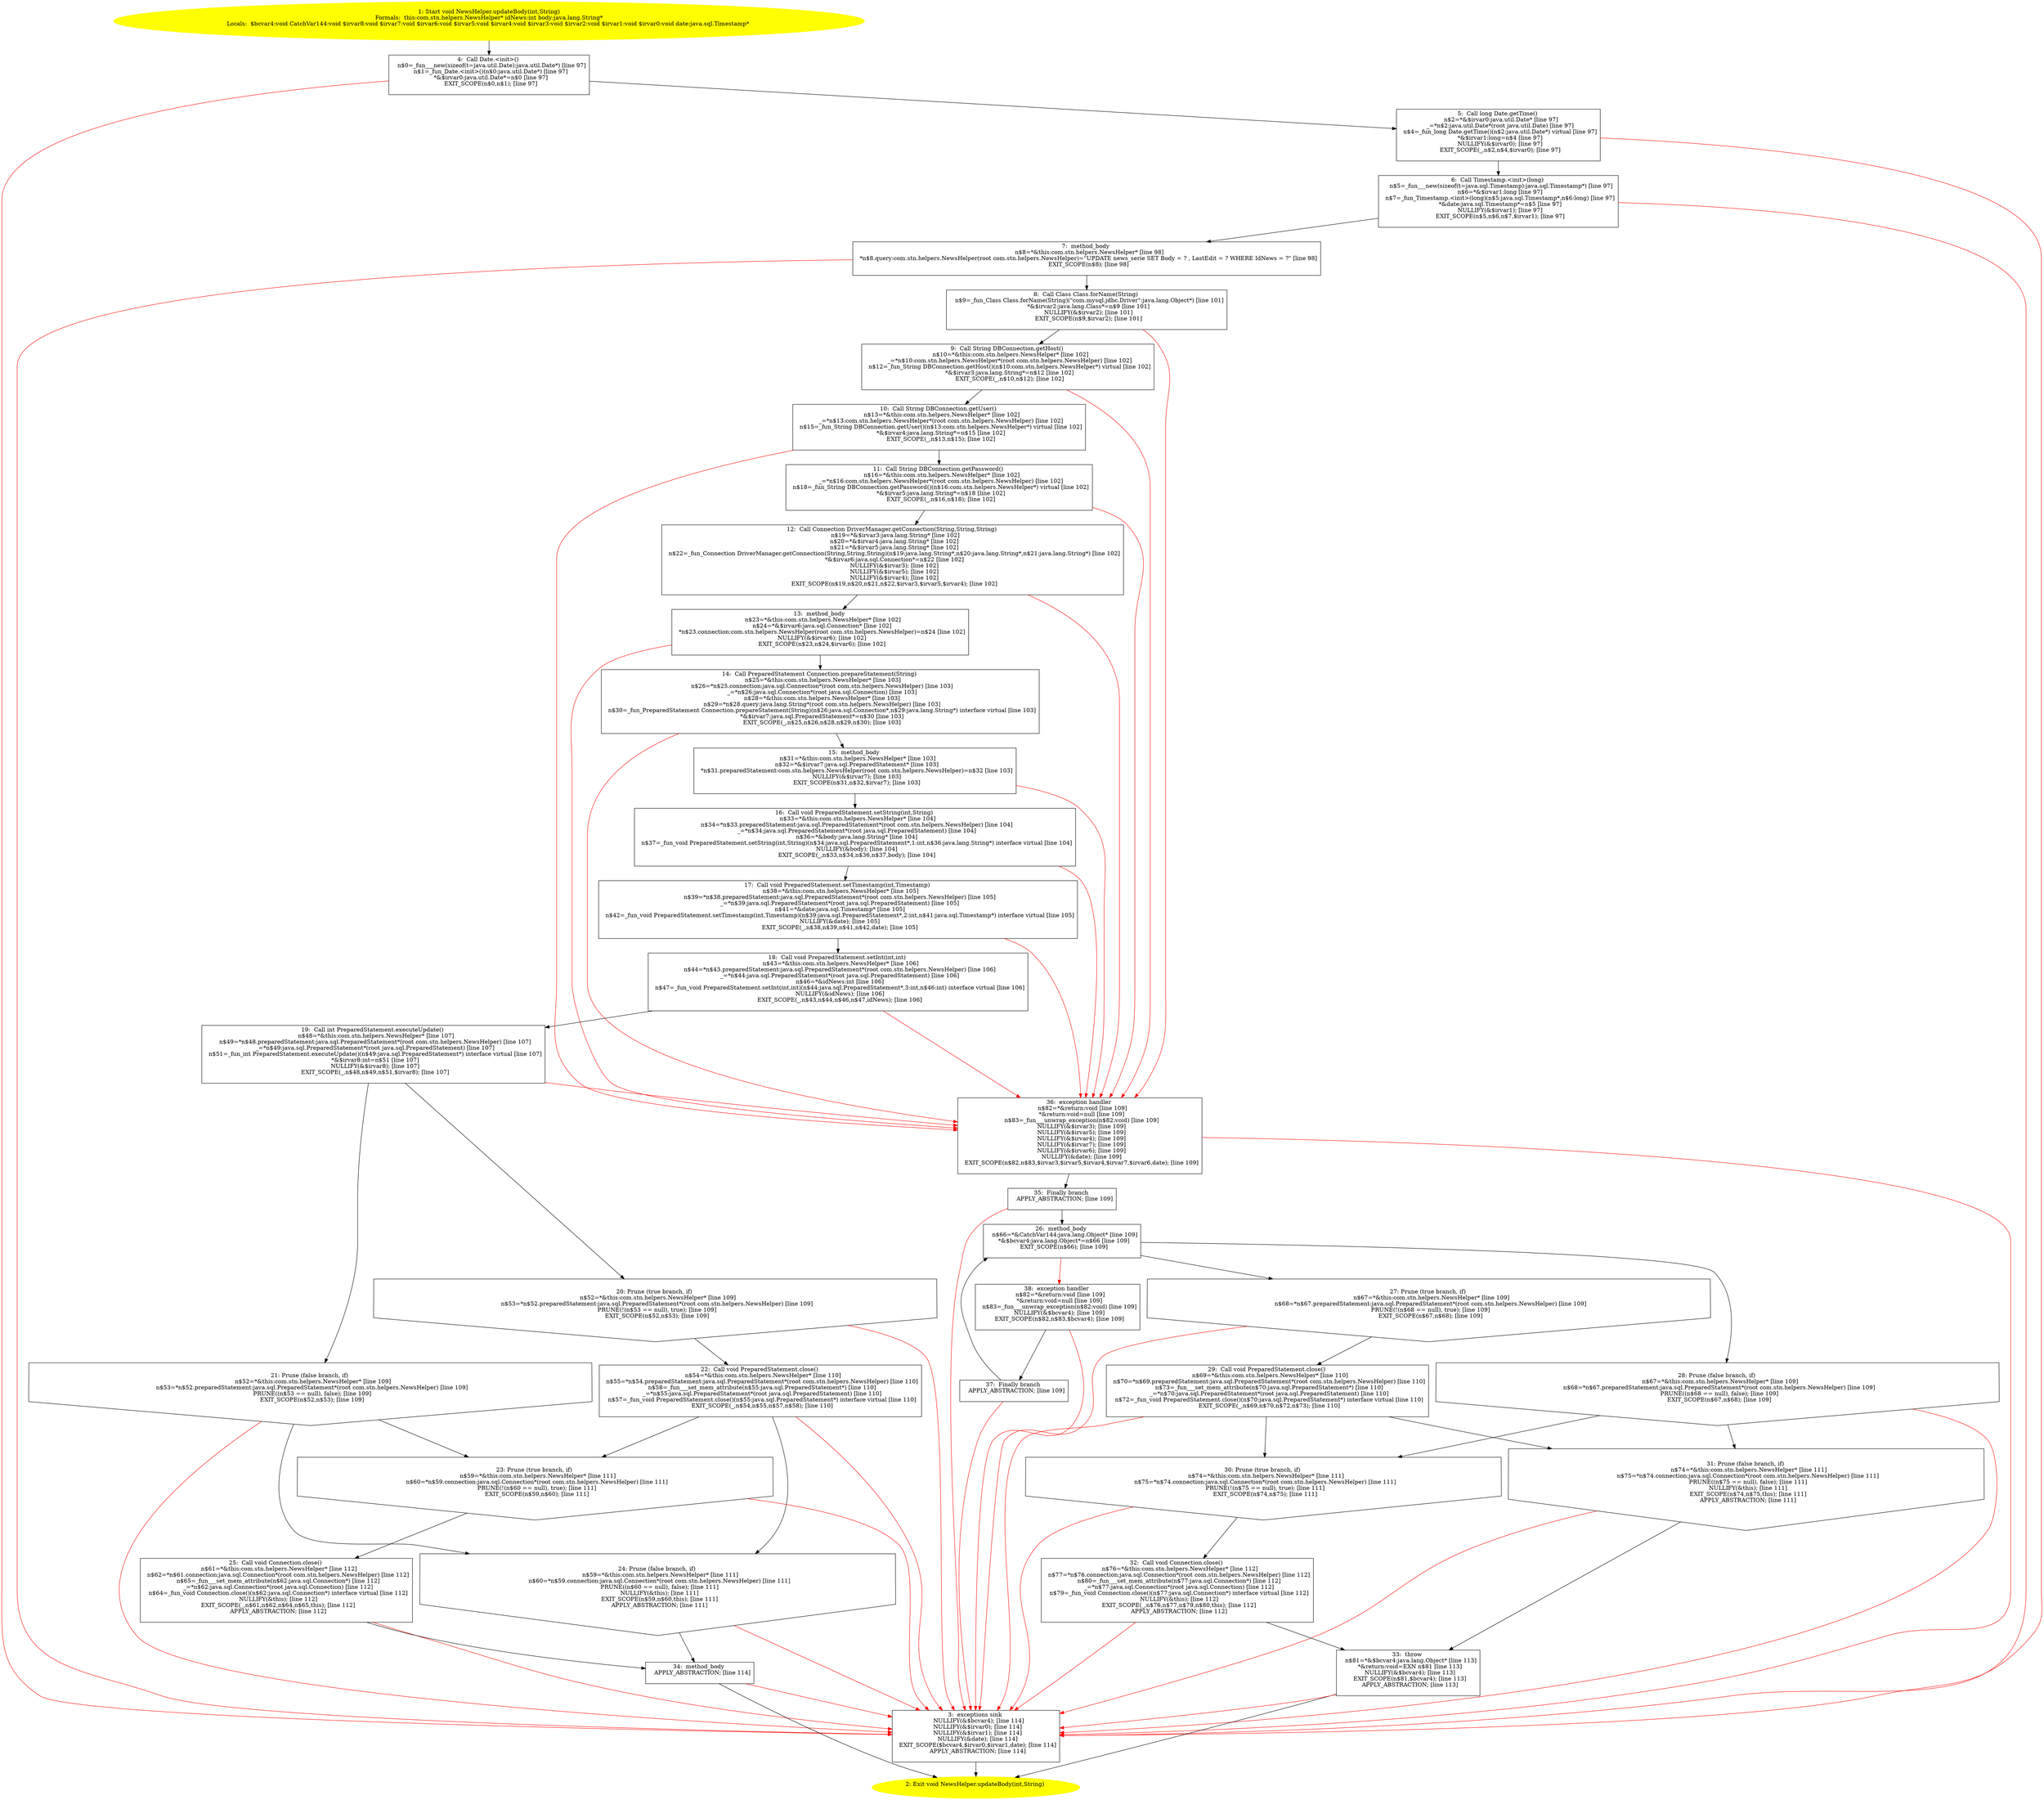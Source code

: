 /* @generated */
digraph cfg {
"com.stn.helpers.NewsHelper.updateBody(int,java.lang.String):void.5fe0e2e810a9cbefe531853b26f7ff17_1" [label="1: Start void NewsHelper.updateBody(int,String)\nFormals:  this:com.stn.helpers.NewsHelper* idNews:int body:java.lang.String*\nLocals:  $bcvar4:void CatchVar144:void $irvar8:void $irvar7:void $irvar6:void $irvar5:void $irvar4:void $irvar3:void $irvar2:void $irvar1:void $irvar0:void date:java.sql.Timestamp* \n  " color=yellow style=filled]
	

	 "com.stn.helpers.NewsHelper.updateBody(int,java.lang.String):void.5fe0e2e810a9cbefe531853b26f7ff17_1" -> "com.stn.helpers.NewsHelper.updateBody(int,java.lang.String):void.5fe0e2e810a9cbefe531853b26f7ff17_4" ;
"com.stn.helpers.NewsHelper.updateBody(int,java.lang.String):void.5fe0e2e810a9cbefe531853b26f7ff17_2" [label="2: Exit void NewsHelper.updateBody(int,String) \n  " color=yellow style=filled]
	

"com.stn.helpers.NewsHelper.updateBody(int,java.lang.String):void.5fe0e2e810a9cbefe531853b26f7ff17_3" [label="3:  exceptions sink \n   NULLIFY(&$bcvar4); [line 114]\n  NULLIFY(&$irvar0); [line 114]\n  NULLIFY(&$irvar1); [line 114]\n  NULLIFY(&date); [line 114]\n  EXIT_SCOPE($bcvar4,$irvar0,$irvar1,date); [line 114]\n  APPLY_ABSTRACTION; [line 114]\n " shape="box"]
	

	 "com.stn.helpers.NewsHelper.updateBody(int,java.lang.String):void.5fe0e2e810a9cbefe531853b26f7ff17_3" -> "com.stn.helpers.NewsHelper.updateBody(int,java.lang.String):void.5fe0e2e810a9cbefe531853b26f7ff17_2" ;
"com.stn.helpers.NewsHelper.updateBody(int,java.lang.String):void.5fe0e2e810a9cbefe531853b26f7ff17_4" [label="4:  Call Date.<init>() \n   n$0=_fun___new(sizeof(t=java.util.Date):java.util.Date*) [line 97]\n  n$1=_fun_Date.<init>()(n$0:java.util.Date*) [line 97]\n  *&$irvar0:java.util.Date*=n$0 [line 97]\n  EXIT_SCOPE(n$0,n$1); [line 97]\n " shape="box"]
	

	 "com.stn.helpers.NewsHelper.updateBody(int,java.lang.String):void.5fe0e2e810a9cbefe531853b26f7ff17_4" -> "com.stn.helpers.NewsHelper.updateBody(int,java.lang.String):void.5fe0e2e810a9cbefe531853b26f7ff17_5" ;
	 "com.stn.helpers.NewsHelper.updateBody(int,java.lang.String):void.5fe0e2e810a9cbefe531853b26f7ff17_4" -> "com.stn.helpers.NewsHelper.updateBody(int,java.lang.String):void.5fe0e2e810a9cbefe531853b26f7ff17_3" [color="red" ];
"com.stn.helpers.NewsHelper.updateBody(int,java.lang.String):void.5fe0e2e810a9cbefe531853b26f7ff17_5" [label="5:  Call long Date.getTime() \n   n$2=*&$irvar0:java.util.Date* [line 97]\n  _=*n$2:java.util.Date*(root java.util.Date) [line 97]\n  n$4=_fun_long Date.getTime()(n$2:java.util.Date*) virtual [line 97]\n  *&$irvar1:long=n$4 [line 97]\n  NULLIFY(&$irvar0); [line 97]\n  EXIT_SCOPE(_,n$2,n$4,$irvar0); [line 97]\n " shape="box"]
	

	 "com.stn.helpers.NewsHelper.updateBody(int,java.lang.String):void.5fe0e2e810a9cbefe531853b26f7ff17_5" -> "com.stn.helpers.NewsHelper.updateBody(int,java.lang.String):void.5fe0e2e810a9cbefe531853b26f7ff17_6" ;
	 "com.stn.helpers.NewsHelper.updateBody(int,java.lang.String):void.5fe0e2e810a9cbefe531853b26f7ff17_5" -> "com.stn.helpers.NewsHelper.updateBody(int,java.lang.String):void.5fe0e2e810a9cbefe531853b26f7ff17_3" [color="red" ];
"com.stn.helpers.NewsHelper.updateBody(int,java.lang.String):void.5fe0e2e810a9cbefe531853b26f7ff17_6" [label="6:  Call Timestamp.<init>(long) \n   n$5=_fun___new(sizeof(t=java.sql.Timestamp):java.sql.Timestamp*) [line 97]\n  n$6=*&$irvar1:long [line 97]\n  n$7=_fun_Timestamp.<init>(long)(n$5:java.sql.Timestamp*,n$6:long) [line 97]\n  *&date:java.sql.Timestamp*=n$5 [line 97]\n  NULLIFY(&$irvar1); [line 97]\n  EXIT_SCOPE(n$5,n$6,n$7,$irvar1); [line 97]\n " shape="box"]
	

	 "com.stn.helpers.NewsHelper.updateBody(int,java.lang.String):void.5fe0e2e810a9cbefe531853b26f7ff17_6" -> "com.stn.helpers.NewsHelper.updateBody(int,java.lang.String):void.5fe0e2e810a9cbefe531853b26f7ff17_7" ;
	 "com.stn.helpers.NewsHelper.updateBody(int,java.lang.String):void.5fe0e2e810a9cbefe531853b26f7ff17_6" -> "com.stn.helpers.NewsHelper.updateBody(int,java.lang.String):void.5fe0e2e810a9cbefe531853b26f7ff17_3" [color="red" ];
"com.stn.helpers.NewsHelper.updateBody(int,java.lang.String):void.5fe0e2e810a9cbefe531853b26f7ff17_7" [label="7:  method_body \n   n$8=*&this:com.stn.helpers.NewsHelper* [line 98]\n  *n$8.query:com.stn.helpers.NewsHelper(root com.stn.helpers.NewsHelper)=\"UPDATE news_serie SET Body = ? , LastEdit = ? WHERE IdNews = ?\" [line 98]\n  EXIT_SCOPE(n$8); [line 98]\n " shape="box"]
	

	 "com.stn.helpers.NewsHelper.updateBody(int,java.lang.String):void.5fe0e2e810a9cbefe531853b26f7ff17_7" -> "com.stn.helpers.NewsHelper.updateBody(int,java.lang.String):void.5fe0e2e810a9cbefe531853b26f7ff17_8" ;
	 "com.stn.helpers.NewsHelper.updateBody(int,java.lang.String):void.5fe0e2e810a9cbefe531853b26f7ff17_7" -> "com.stn.helpers.NewsHelper.updateBody(int,java.lang.String):void.5fe0e2e810a9cbefe531853b26f7ff17_3" [color="red" ];
"com.stn.helpers.NewsHelper.updateBody(int,java.lang.String):void.5fe0e2e810a9cbefe531853b26f7ff17_8" [label="8:  Call Class Class.forName(String) \n   n$9=_fun_Class Class.forName(String)(\"com.mysql.jdbc.Driver\":java.lang.Object*) [line 101]\n  *&$irvar2:java.lang.Class*=n$9 [line 101]\n  NULLIFY(&$irvar2); [line 101]\n  EXIT_SCOPE(n$9,$irvar2); [line 101]\n " shape="box"]
	

	 "com.stn.helpers.NewsHelper.updateBody(int,java.lang.String):void.5fe0e2e810a9cbefe531853b26f7ff17_8" -> "com.stn.helpers.NewsHelper.updateBody(int,java.lang.String):void.5fe0e2e810a9cbefe531853b26f7ff17_9" ;
	 "com.stn.helpers.NewsHelper.updateBody(int,java.lang.String):void.5fe0e2e810a9cbefe531853b26f7ff17_8" -> "com.stn.helpers.NewsHelper.updateBody(int,java.lang.String):void.5fe0e2e810a9cbefe531853b26f7ff17_36" [color="red" ];
"com.stn.helpers.NewsHelper.updateBody(int,java.lang.String):void.5fe0e2e810a9cbefe531853b26f7ff17_9" [label="9:  Call String DBConnection.getHost() \n   n$10=*&this:com.stn.helpers.NewsHelper* [line 102]\n  _=*n$10:com.stn.helpers.NewsHelper*(root com.stn.helpers.NewsHelper) [line 102]\n  n$12=_fun_String DBConnection.getHost()(n$10:com.stn.helpers.NewsHelper*) virtual [line 102]\n  *&$irvar3:java.lang.String*=n$12 [line 102]\n  EXIT_SCOPE(_,n$10,n$12); [line 102]\n " shape="box"]
	

	 "com.stn.helpers.NewsHelper.updateBody(int,java.lang.String):void.5fe0e2e810a9cbefe531853b26f7ff17_9" -> "com.stn.helpers.NewsHelper.updateBody(int,java.lang.String):void.5fe0e2e810a9cbefe531853b26f7ff17_10" ;
	 "com.stn.helpers.NewsHelper.updateBody(int,java.lang.String):void.5fe0e2e810a9cbefe531853b26f7ff17_9" -> "com.stn.helpers.NewsHelper.updateBody(int,java.lang.String):void.5fe0e2e810a9cbefe531853b26f7ff17_36" [color="red" ];
"com.stn.helpers.NewsHelper.updateBody(int,java.lang.String):void.5fe0e2e810a9cbefe531853b26f7ff17_10" [label="10:  Call String DBConnection.getUser() \n   n$13=*&this:com.stn.helpers.NewsHelper* [line 102]\n  _=*n$13:com.stn.helpers.NewsHelper*(root com.stn.helpers.NewsHelper) [line 102]\n  n$15=_fun_String DBConnection.getUser()(n$13:com.stn.helpers.NewsHelper*) virtual [line 102]\n  *&$irvar4:java.lang.String*=n$15 [line 102]\n  EXIT_SCOPE(_,n$13,n$15); [line 102]\n " shape="box"]
	

	 "com.stn.helpers.NewsHelper.updateBody(int,java.lang.String):void.5fe0e2e810a9cbefe531853b26f7ff17_10" -> "com.stn.helpers.NewsHelper.updateBody(int,java.lang.String):void.5fe0e2e810a9cbefe531853b26f7ff17_11" ;
	 "com.stn.helpers.NewsHelper.updateBody(int,java.lang.String):void.5fe0e2e810a9cbefe531853b26f7ff17_10" -> "com.stn.helpers.NewsHelper.updateBody(int,java.lang.String):void.5fe0e2e810a9cbefe531853b26f7ff17_36" [color="red" ];
"com.stn.helpers.NewsHelper.updateBody(int,java.lang.String):void.5fe0e2e810a9cbefe531853b26f7ff17_11" [label="11:  Call String DBConnection.getPassword() \n   n$16=*&this:com.stn.helpers.NewsHelper* [line 102]\n  _=*n$16:com.stn.helpers.NewsHelper*(root com.stn.helpers.NewsHelper) [line 102]\n  n$18=_fun_String DBConnection.getPassword()(n$16:com.stn.helpers.NewsHelper*) virtual [line 102]\n  *&$irvar5:java.lang.String*=n$18 [line 102]\n  EXIT_SCOPE(_,n$16,n$18); [line 102]\n " shape="box"]
	

	 "com.stn.helpers.NewsHelper.updateBody(int,java.lang.String):void.5fe0e2e810a9cbefe531853b26f7ff17_11" -> "com.stn.helpers.NewsHelper.updateBody(int,java.lang.String):void.5fe0e2e810a9cbefe531853b26f7ff17_12" ;
	 "com.stn.helpers.NewsHelper.updateBody(int,java.lang.String):void.5fe0e2e810a9cbefe531853b26f7ff17_11" -> "com.stn.helpers.NewsHelper.updateBody(int,java.lang.String):void.5fe0e2e810a9cbefe531853b26f7ff17_36" [color="red" ];
"com.stn.helpers.NewsHelper.updateBody(int,java.lang.String):void.5fe0e2e810a9cbefe531853b26f7ff17_12" [label="12:  Call Connection DriverManager.getConnection(String,String,String) \n   n$19=*&$irvar3:java.lang.String* [line 102]\n  n$20=*&$irvar4:java.lang.String* [line 102]\n  n$21=*&$irvar5:java.lang.String* [line 102]\n  n$22=_fun_Connection DriverManager.getConnection(String,String,String)(n$19:java.lang.String*,n$20:java.lang.String*,n$21:java.lang.String*) [line 102]\n  *&$irvar6:java.sql.Connection*=n$22 [line 102]\n  NULLIFY(&$irvar3); [line 102]\n  NULLIFY(&$irvar5); [line 102]\n  NULLIFY(&$irvar4); [line 102]\n  EXIT_SCOPE(n$19,n$20,n$21,n$22,$irvar3,$irvar5,$irvar4); [line 102]\n " shape="box"]
	

	 "com.stn.helpers.NewsHelper.updateBody(int,java.lang.String):void.5fe0e2e810a9cbefe531853b26f7ff17_12" -> "com.stn.helpers.NewsHelper.updateBody(int,java.lang.String):void.5fe0e2e810a9cbefe531853b26f7ff17_13" ;
	 "com.stn.helpers.NewsHelper.updateBody(int,java.lang.String):void.5fe0e2e810a9cbefe531853b26f7ff17_12" -> "com.stn.helpers.NewsHelper.updateBody(int,java.lang.String):void.5fe0e2e810a9cbefe531853b26f7ff17_36" [color="red" ];
"com.stn.helpers.NewsHelper.updateBody(int,java.lang.String):void.5fe0e2e810a9cbefe531853b26f7ff17_13" [label="13:  method_body \n   n$23=*&this:com.stn.helpers.NewsHelper* [line 102]\n  n$24=*&$irvar6:java.sql.Connection* [line 102]\n  *n$23.connection:com.stn.helpers.NewsHelper(root com.stn.helpers.NewsHelper)=n$24 [line 102]\n  NULLIFY(&$irvar6); [line 102]\n  EXIT_SCOPE(n$23,n$24,$irvar6); [line 102]\n " shape="box"]
	

	 "com.stn.helpers.NewsHelper.updateBody(int,java.lang.String):void.5fe0e2e810a9cbefe531853b26f7ff17_13" -> "com.stn.helpers.NewsHelper.updateBody(int,java.lang.String):void.5fe0e2e810a9cbefe531853b26f7ff17_14" ;
	 "com.stn.helpers.NewsHelper.updateBody(int,java.lang.String):void.5fe0e2e810a9cbefe531853b26f7ff17_13" -> "com.stn.helpers.NewsHelper.updateBody(int,java.lang.String):void.5fe0e2e810a9cbefe531853b26f7ff17_36" [color="red" ];
"com.stn.helpers.NewsHelper.updateBody(int,java.lang.String):void.5fe0e2e810a9cbefe531853b26f7ff17_14" [label="14:  Call PreparedStatement Connection.prepareStatement(String) \n   n$25=*&this:com.stn.helpers.NewsHelper* [line 103]\n  n$26=*n$25.connection:java.sql.Connection*(root com.stn.helpers.NewsHelper) [line 103]\n  _=*n$26:java.sql.Connection*(root java.sql.Connection) [line 103]\n  n$28=*&this:com.stn.helpers.NewsHelper* [line 103]\n  n$29=*n$28.query:java.lang.String*(root com.stn.helpers.NewsHelper) [line 103]\n  n$30=_fun_PreparedStatement Connection.prepareStatement(String)(n$26:java.sql.Connection*,n$29:java.lang.String*) interface virtual [line 103]\n  *&$irvar7:java.sql.PreparedStatement*=n$30 [line 103]\n  EXIT_SCOPE(_,n$25,n$26,n$28,n$29,n$30); [line 103]\n " shape="box"]
	

	 "com.stn.helpers.NewsHelper.updateBody(int,java.lang.String):void.5fe0e2e810a9cbefe531853b26f7ff17_14" -> "com.stn.helpers.NewsHelper.updateBody(int,java.lang.String):void.5fe0e2e810a9cbefe531853b26f7ff17_15" ;
	 "com.stn.helpers.NewsHelper.updateBody(int,java.lang.String):void.5fe0e2e810a9cbefe531853b26f7ff17_14" -> "com.stn.helpers.NewsHelper.updateBody(int,java.lang.String):void.5fe0e2e810a9cbefe531853b26f7ff17_36" [color="red" ];
"com.stn.helpers.NewsHelper.updateBody(int,java.lang.String):void.5fe0e2e810a9cbefe531853b26f7ff17_15" [label="15:  method_body \n   n$31=*&this:com.stn.helpers.NewsHelper* [line 103]\n  n$32=*&$irvar7:java.sql.PreparedStatement* [line 103]\n  *n$31.preparedStatement:com.stn.helpers.NewsHelper(root com.stn.helpers.NewsHelper)=n$32 [line 103]\n  NULLIFY(&$irvar7); [line 103]\n  EXIT_SCOPE(n$31,n$32,$irvar7); [line 103]\n " shape="box"]
	

	 "com.stn.helpers.NewsHelper.updateBody(int,java.lang.String):void.5fe0e2e810a9cbefe531853b26f7ff17_15" -> "com.stn.helpers.NewsHelper.updateBody(int,java.lang.String):void.5fe0e2e810a9cbefe531853b26f7ff17_16" ;
	 "com.stn.helpers.NewsHelper.updateBody(int,java.lang.String):void.5fe0e2e810a9cbefe531853b26f7ff17_15" -> "com.stn.helpers.NewsHelper.updateBody(int,java.lang.String):void.5fe0e2e810a9cbefe531853b26f7ff17_36" [color="red" ];
"com.stn.helpers.NewsHelper.updateBody(int,java.lang.String):void.5fe0e2e810a9cbefe531853b26f7ff17_16" [label="16:  Call void PreparedStatement.setString(int,String) \n   n$33=*&this:com.stn.helpers.NewsHelper* [line 104]\n  n$34=*n$33.preparedStatement:java.sql.PreparedStatement*(root com.stn.helpers.NewsHelper) [line 104]\n  _=*n$34:java.sql.PreparedStatement*(root java.sql.PreparedStatement) [line 104]\n  n$36=*&body:java.lang.String* [line 104]\n  n$37=_fun_void PreparedStatement.setString(int,String)(n$34:java.sql.PreparedStatement*,1:int,n$36:java.lang.String*) interface virtual [line 104]\n  NULLIFY(&body); [line 104]\n  EXIT_SCOPE(_,n$33,n$34,n$36,n$37,body); [line 104]\n " shape="box"]
	

	 "com.stn.helpers.NewsHelper.updateBody(int,java.lang.String):void.5fe0e2e810a9cbefe531853b26f7ff17_16" -> "com.stn.helpers.NewsHelper.updateBody(int,java.lang.String):void.5fe0e2e810a9cbefe531853b26f7ff17_17" ;
	 "com.stn.helpers.NewsHelper.updateBody(int,java.lang.String):void.5fe0e2e810a9cbefe531853b26f7ff17_16" -> "com.stn.helpers.NewsHelper.updateBody(int,java.lang.String):void.5fe0e2e810a9cbefe531853b26f7ff17_36" [color="red" ];
"com.stn.helpers.NewsHelper.updateBody(int,java.lang.String):void.5fe0e2e810a9cbefe531853b26f7ff17_17" [label="17:  Call void PreparedStatement.setTimestamp(int,Timestamp) \n   n$38=*&this:com.stn.helpers.NewsHelper* [line 105]\n  n$39=*n$38.preparedStatement:java.sql.PreparedStatement*(root com.stn.helpers.NewsHelper) [line 105]\n  _=*n$39:java.sql.PreparedStatement*(root java.sql.PreparedStatement) [line 105]\n  n$41=*&date:java.sql.Timestamp* [line 105]\n  n$42=_fun_void PreparedStatement.setTimestamp(int,Timestamp)(n$39:java.sql.PreparedStatement*,2:int,n$41:java.sql.Timestamp*) interface virtual [line 105]\n  NULLIFY(&date); [line 105]\n  EXIT_SCOPE(_,n$38,n$39,n$41,n$42,date); [line 105]\n " shape="box"]
	

	 "com.stn.helpers.NewsHelper.updateBody(int,java.lang.String):void.5fe0e2e810a9cbefe531853b26f7ff17_17" -> "com.stn.helpers.NewsHelper.updateBody(int,java.lang.String):void.5fe0e2e810a9cbefe531853b26f7ff17_18" ;
	 "com.stn.helpers.NewsHelper.updateBody(int,java.lang.String):void.5fe0e2e810a9cbefe531853b26f7ff17_17" -> "com.stn.helpers.NewsHelper.updateBody(int,java.lang.String):void.5fe0e2e810a9cbefe531853b26f7ff17_36" [color="red" ];
"com.stn.helpers.NewsHelper.updateBody(int,java.lang.String):void.5fe0e2e810a9cbefe531853b26f7ff17_18" [label="18:  Call void PreparedStatement.setInt(int,int) \n   n$43=*&this:com.stn.helpers.NewsHelper* [line 106]\n  n$44=*n$43.preparedStatement:java.sql.PreparedStatement*(root com.stn.helpers.NewsHelper) [line 106]\n  _=*n$44:java.sql.PreparedStatement*(root java.sql.PreparedStatement) [line 106]\n  n$46=*&idNews:int [line 106]\n  n$47=_fun_void PreparedStatement.setInt(int,int)(n$44:java.sql.PreparedStatement*,3:int,n$46:int) interface virtual [line 106]\n  NULLIFY(&idNews); [line 106]\n  EXIT_SCOPE(_,n$43,n$44,n$46,n$47,idNews); [line 106]\n " shape="box"]
	

	 "com.stn.helpers.NewsHelper.updateBody(int,java.lang.String):void.5fe0e2e810a9cbefe531853b26f7ff17_18" -> "com.stn.helpers.NewsHelper.updateBody(int,java.lang.String):void.5fe0e2e810a9cbefe531853b26f7ff17_19" ;
	 "com.stn.helpers.NewsHelper.updateBody(int,java.lang.String):void.5fe0e2e810a9cbefe531853b26f7ff17_18" -> "com.stn.helpers.NewsHelper.updateBody(int,java.lang.String):void.5fe0e2e810a9cbefe531853b26f7ff17_36" [color="red" ];
"com.stn.helpers.NewsHelper.updateBody(int,java.lang.String):void.5fe0e2e810a9cbefe531853b26f7ff17_19" [label="19:  Call int PreparedStatement.executeUpdate() \n   n$48=*&this:com.stn.helpers.NewsHelper* [line 107]\n  n$49=*n$48.preparedStatement:java.sql.PreparedStatement*(root com.stn.helpers.NewsHelper) [line 107]\n  _=*n$49:java.sql.PreparedStatement*(root java.sql.PreparedStatement) [line 107]\n  n$51=_fun_int PreparedStatement.executeUpdate()(n$49:java.sql.PreparedStatement*) interface virtual [line 107]\n  *&$irvar8:int=n$51 [line 107]\n  NULLIFY(&$irvar8); [line 107]\n  EXIT_SCOPE(_,n$48,n$49,n$51,$irvar8); [line 107]\n " shape="box"]
	

	 "com.stn.helpers.NewsHelper.updateBody(int,java.lang.String):void.5fe0e2e810a9cbefe531853b26f7ff17_19" -> "com.stn.helpers.NewsHelper.updateBody(int,java.lang.String):void.5fe0e2e810a9cbefe531853b26f7ff17_20" ;
	 "com.stn.helpers.NewsHelper.updateBody(int,java.lang.String):void.5fe0e2e810a9cbefe531853b26f7ff17_19" -> "com.stn.helpers.NewsHelper.updateBody(int,java.lang.String):void.5fe0e2e810a9cbefe531853b26f7ff17_21" ;
	 "com.stn.helpers.NewsHelper.updateBody(int,java.lang.String):void.5fe0e2e810a9cbefe531853b26f7ff17_19" -> "com.stn.helpers.NewsHelper.updateBody(int,java.lang.String):void.5fe0e2e810a9cbefe531853b26f7ff17_36" [color="red" ];
"com.stn.helpers.NewsHelper.updateBody(int,java.lang.String):void.5fe0e2e810a9cbefe531853b26f7ff17_20" [label="20: Prune (true branch, if) \n   n$52=*&this:com.stn.helpers.NewsHelper* [line 109]\n  n$53=*n$52.preparedStatement:java.sql.PreparedStatement*(root com.stn.helpers.NewsHelper) [line 109]\n  PRUNE(!(n$53 == null), true); [line 109]\n  EXIT_SCOPE(n$52,n$53); [line 109]\n " shape="invhouse"]
	

	 "com.stn.helpers.NewsHelper.updateBody(int,java.lang.String):void.5fe0e2e810a9cbefe531853b26f7ff17_20" -> "com.stn.helpers.NewsHelper.updateBody(int,java.lang.String):void.5fe0e2e810a9cbefe531853b26f7ff17_22" ;
	 "com.stn.helpers.NewsHelper.updateBody(int,java.lang.String):void.5fe0e2e810a9cbefe531853b26f7ff17_20" -> "com.stn.helpers.NewsHelper.updateBody(int,java.lang.String):void.5fe0e2e810a9cbefe531853b26f7ff17_3" [color="red" ];
"com.stn.helpers.NewsHelper.updateBody(int,java.lang.String):void.5fe0e2e810a9cbefe531853b26f7ff17_21" [label="21: Prune (false branch, if) \n   n$52=*&this:com.stn.helpers.NewsHelper* [line 109]\n  n$53=*n$52.preparedStatement:java.sql.PreparedStatement*(root com.stn.helpers.NewsHelper) [line 109]\n  PRUNE((n$53 == null), false); [line 109]\n  EXIT_SCOPE(n$52,n$53); [line 109]\n " shape="invhouse"]
	

	 "com.stn.helpers.NewsHelper.updateBody(int,java.lang.String):void.5fe0e2e810a9cbefe531853b26f7ff17_21" -> "com.stn.helpers.NewsHelper.updateBody(int,java.lang.String):void.5fe0e2e810a9cbefe531853b26f7ff17_23" ;
	 "com.stn.helpers.NewsHelper.updateBody(int,java.lang.String):void.5fe0e2e810a9cbefe531853b26f7ff17_21" -> "com.stn.helpers.NewsHelper.updateBody(int,java.lang.String):void.5fe0e2e810a9cbefe531853b26f7ff17_24" ;
	 "com.stn.helpers.NewsHelper.updateBody(int,java.lang.String):void.5fe0e2e810a9cbefe531853b26f7ff17_21" -> "com.stn.helpers.NewsHelper.updateBody(int,java.lang.String):void.5fe0e2e810a9cbefe531853b26f7ff17_3" [color="red" ];
"com.stn.helpers.NewsHelper.updateBody(int,java.lang.String):void.5fe0e2e810a9cbefe531853b26f7ff17_22" [label="22:  Call void PreparedStatement.close() \n   n$54=*&this:com.stn.helpers.NewsHelper* [line 110]\n  n$55=*n$54.preparedStatement:java.sql.PreparedStatement*(root com.stn.helpers.NewsHelper) [line 110]\n  n$58=_fun___set_mem_attribute(n$55:java.sql.PreparedStatement*) [line 110]\n  _=*n$55:java.sql.PreparedStatement*(root java.sql.PreparedStatement) [line 110]\n  n$57=_fun_void PreparedStatement.close()(n$55:java.sql.PreparedStatement*) interface virtual [line 110]\n  EXIT_SCOPE(_,n$54,n$55,n$57,n$58); [line 110]\n " shape="box"]
	

	 "com.stn.helpers.NewsHelper.updateBody(int,java.lang.String):void.5fe0e2e810a9cbefe531853b26f7ff17_22" -> "com.stn.helpers.NewsHelper.updateBody(int,java.lang.String):void.5fe0e2e810a9cbefe531853b26f7ff17_23" ;
	 "com.stn.helpers.NewsHelper.updateBody(int,java.lang.String):void.5fe0e2e810a9cbefe531853b26f7ff17_22" -> "com.stn.helpers.NewsHelper.updateBody(int,java.lang.String):void.5fe0e2e810a9cbefe531853b26f7ff17_24" ;
	 "com.stn.helpers.NewsHelper.updateBody(int,java.lang.String):void.5fe0e2e810a9cbefe531853b26f7ff17_22" -> "com.stn.helpers.NewsHelper.updateBody(int,java.lang.String):void.5fe0e2e810a9cbefe531853b26f7ff17_3" [color="red" ];
"com.stn.helpers.NewsHelper.updateBody(int,java.lang.String):void.5fe0e2e810a9cbefe531853b26f7ff17_23" [label="23: Prune (true branch, if) \n   n$59=*&this:com.stn.helpers.NewsHelper* [line 111]\n  n$60=*n$59.connection:java.sql.Connection*(root com.stn.helpers.NewsHelper) [line 111]\n  PRUNE(!(n$60 == null), true); [line 111]\n  EXIT_SCOPE(n$59,n$60); [line 111]\n " shape="invhouse"]
	

	 "com.stn.helpers.NewsHelper.updateBody(int,java.lang.String):void.5fe0e2e810a9cbefe531853b26f7ff17_23" -> "com.stn.helpers.NewsHelper.updateBody(int,java.lang.String):void.5fe0e2e810a9cbefe531853b26f7ff17_25" ;
	 "com.stn.helpers.NewsHelper.updateBody(int,java.lang.String):void.5fe0e2e810a9cbefe531853b26f7ff17_23" -> "com.stn.helpers.NewsHelper.updateBody(int,java.lang.String):void.5fe0e2e810a9cbefe531853b26f7ff17_3" [color="red" ];
"com.stn.helpers.NewsHelper.updateBody(int,java.lang.String):void.5fe0e2e810a9cbefe531853b26f7ff17_24" [label="24: Prune (false branch, if) \n   n$59=*&this:com.stn.helpers.NewsHelper* [line 111]\n  n$60=*n$59.connection:java.sql.Connection*(root com.stn.helpers.NewsHelper) [line 111]\n  PRUNE((n$60 == null), false); [line 111]\n  NULLIFY(&this); [line 111]\n  EXIT_SCOPE(n$59,n$60,this); [line 111]\n  APPLY_ABSTRACTION; [line 111]\n " shape="invhouse"]
	

	 "com.stn.helpers.NewsHelper.updateBody(int,java.lang.String):void.5fe0e2e810a9cbefe531853b26f7ff17_24" -> "com.stn.helpers.NewsHelper.updateBody(int,java.lang.String):void.5fe0e2e810a9cbefe531853b26f7ff17_34" ;
	 "com.stn.helpers.NewsHelper.updateBody(int,java.lang.String):void.5fe0e2e810a9cbefe531853b26f7ff17_24" -> "com.stn.helpers.NewsHelper.updateBody(int,java.lang.String):void.5fe0e2e810a9cbefe531853b26f7ff17_3" [color="red" ];
"com.stn.helpers.NewsHelper.updateBody(int,java.lang.String):void.5fe0e2e810a9cbefe531853b26f7ff17_25" [label="25:  Call void Connection.close() \n   n$61=*&this:com.stn.helpers.NewsHelper* [line 112]\n  n$62=*n$61.connection:java.sql.Connection*(root com.stn.helpers.NewsHelper) [line 112]\n  n$65=_fun___set_mem_attribute(n$62:java.sql.Connection*) [line 112]\n  _=*n$62:java.sql.Connection*(root java.sql.Connection) [line 112]\n  n$64=_fun_void Connection.close()(n$62:java.sql.Connection*) interface virtual [line 112]\n  NULLIFY(&this); [line 112]\n  EXIT_SCOPE(_,n$61,n$62,n$64,n$65,this); [line 112]\n  APPLY_ABSTRACTION; [line 112]\n " shape="box"]
	

	 "com.stn.helpers.NewsHelper.updateBody(int,java.lang.String):void.5fe0e2e810a9cbefe531853b26f7ff17_25" -> "com.stn.helpers.NewsHelper.updateBody(int,java.lang.String):void.5fe0e2e810a9cbefe531853b26f7ff17_34" ;
	 "com.stn.helpers.NewsHelper.updateBody(int,java.lang.String):void.5fe0e2e810a9cbefe531853b26f7ff17_25" -> "com.stn.helpers.NewsHelper.updateBody(int,java.lang.String):void.5fe0e2e810a9cbefe531853b26f7ff17_3" [color="red" ];
"com.stn.helpers.NewsHelper.updateBody(int,java.lang.String):void.5fe0e2e810a9cbefe531853b26f7ff17_26" [label="26:  method_body \n   n$66=*&CatchVar144:java.lang.Object* [line 109]\n  *&$bcvar4:java.lang.Object*=n$66 [line 109]\n  EXIT_SCOPE(n$66); [line 109]\n " shape="box"]
	

	 "com.stn.helpers.NewsHelper.updateBody(int,java.lang.String):void.5fe0e2e810a9cbefe531853b26f7ff17_26" -> "com.stn.helpers.NewsHelper.updateBody(int,java.lang.String):void.5fe0e2e810a9cbefe531853b26f7ff17_27" ;
	 "com.stn.helpers.NewsHelper.updateBody(int,java.lang.String):void.5fe0e2e810a9cbefe531853b26f7ff17_26" -> "com.stn.helpers.NewsHelper.updateBody(int,java.lang.String):void.5fe0e2e810a9cbefe531853b26f7ff17_28" ;
	 "com.stn.helpers.NewsHelper.updateBody(int,java.lang.String):void.5fe0e2e810a9cbefe531853b26f7ff17_26" -> "com.stn.helpers.NewsHelper.updateBody(int,java.lang.String):void.5fe0e2e810a9cbefe531853b26f7ff17_38" [color="red" ];
"com.stn.helpers.NewsHelper.updateBody(int,java.lang.String):void.5fe0e2e810a9cbefe531853b26f7ff17_27" [label="27: Prune (true branch, if) \n   n$67=*&this:com.stn.helpers.NewsHelper* [line 109]\n  n$68=*n$67.preparedStatement:java.sql.PreparedStatement*(root com.stn.helpers.NewsHelper) [line 109]\n  PRUNE(!(n$68 == null), true); [line 109]\n  EXIT_SCOPE(n$67,n$68); [line 109]\n " shape="invhouse"]
	

	 "com.stn.helpers.NewsHelper.updateBody(int,java.lang.String):void.5fe0e2e810a9cbefe531853b26f7ff17_27" -> "com.stn.helpers.NewsHelper.updateBody(int,java.lang.String):void.5fe0e2e810a9cbefe531853b26f7ff17_29" ;
	 "com.stn.helpers.NewsHelper.updateBody(int,java.lang.String):void.5fe0e2e810a9cbefe531853b26f7ff17_27" -> "com.stn.helpers.NewsHelper.updateBody(int,java.lang.String):void.5fe0e2e810a9cbefe531853b26f7ff17_3" [color="red" ];
"com.stn.helpers.NewsHelper.updateBody(int,java.lang.String):void.5fe0e2e810a9cbefe531853b26f7ff17_28" [label="28: Prune (false branch, if) \n   n$67=*&this:com.stn.helpers.NewsHelper* [line 109]\n  n$68=*n$67.preparedStatement:java.sql.PreparedStatement*(root com.stn.helpers.NewsHelper) [line 109]\n  PRUNE((n$68 == null), false); [line 109]\n  EXIT_SCOPE(n$67,n$68); [line 109]\n " shape="invhouse"]
	

	 "com.stn.helpers.NewsHelper.updateBody(int,java.lang.String):void.5fe0e2e810a9cbefe531853b26f7ff17_28" -> "com.stn.helpers.NewsHelper.updateBody(int,java.lang.String):void.5fe0e2e810a9cbefe531853b26f7ff17_30" ;
	 "com.stn.helpers.NewsHelper.updateBody(int,java.lang.String):void.5fe0e2e810a9cbefe531853b26f7ff17_28" -> "com.stn.helpers.NewsHelper.updateBody(int,java.lang.String):void.5fe0e2e810a9cbefe531853b26f7ff17_31" ;
	 "com.stn.helpers.NewsHelper.updateBody(int,java.lang.String):void.5fe0e2e810a9cbefe531853b26f7ff17_28" -> "com.stn.helpers.NewsHelper.updateBody(int,java.lang.String):void.5fe0e2e810a9cbefe531853b26f7ff17_3" [color="red" ];
"com.stn.helpers.NewsHelper.updateBody(int,java.lang.String):void.5fe0e2e810a9cbefe531853b26f7ff17_29" [label="29:  Call void PreparedStatement.close() \n   n$69=*&this:com.stn.helpers.NewsHelper* [line 110]\n  n$70=*n$69.preparedStatement:java.sql.PreparedStatement*(root com.stn.helpers.NewsHelper) [line 110]\n  n$73=_fun___set_mem_attribute(n$70:java.sql.PreparedStatement*) [line 110]\n  _=*n$70:java.sql.PreparedStatement*(root java.sql.PreparedStatement) [line 110]\n  n$72=_fun_void PreparedStatement.close()(n$70:java.sql.PreparedStatement*) interface virtual [line 110]\n  EXIT_SCOPE(_,n$69,n$70,n$72,n$73); [line 110]\n " shape="box"]
	

	 "com.stn.helpers.NewsHelper.updateBody(int,java.lang.String):void.5fe0e2e810a9cbefe531853b26f7ff17_29" -> "com.stn.helpers.NewsHelper.updateBody(int,java.lang.String):void.5fe0e2e810a9cbefe531853b26f7ff17_30" ;
	 "com.stn.helpers.NewsHelper.updateBody(int,java.lang.String):void.5fe0e2e810a9cbefe531853b26f7ff17_29" -> "com.stn.helpers.NewsHelper.updateBody(int,java.lang.String):void.5fe0e2e810a9cbefe531853b26f7ff17_31" ;
	 "com.stn.helpers.NewsHelper.updateBody(int,java.lang.String):void.5fe0e2e810a9cbefe531853b26f7ff17_29" -> "com.stn.helpers.NewsHelper.updateBody(int,java.lang.String):void.5fe0e2e810a9cbefe531853b26f7ff17_3" [color="red" ];
"com.stn.helpers.NewsHelper.updateBody(int,java.lang.String):void.5fe0e2e810a9cbefe531853b26f7ff17_30" [label="30: Prune (true branch, if) \n   n$74=*&this:com.stn.helpers.NewsHelper* [line 111]\n  n$75=*n$74.connection:java.sql.Connection*(root com.stn.helpers.NewsHelper) [line 111]\n  PRUNE(!(n$75 == null), true); [line 111]\n  EXIT_SCOPE(n$74,n$75); [line 111]\n " shape="invhouse"]
	

	 "com.stn.helpers.NewsHelper.updateBody(int,java.lang.String):void.5fe0e2e810a9cbefe531853b26f7ff17_30" -> "com.stn.helpers.NewsHelper.updateBody(int,java.lang.String):void.5fe0e2e810a9cbefe531853b26f7ff17_32" ;
	 "com.stn.helpers.NewsHelper.updateBody(int,java.lang.String):void.5fe0e2e810a9cbefe531853b26f7ff17_30" -> "com.stn.helpers.NewsHelper.updateBody(int,java.lang.String):void.5fe0e2e810a9cbefe531853b26f7ff17_3" [color="red" ];
"com.stn.helpers.NewsHelper.updateBody(int,java.lang.String):void.5fe0e2e810a9cbefe531853b26f7ff17_31" [label="31: Prune (false branch, if) \n   n$74=*&this:com.stn.helpers.NewsHelper* [line 111]\n  n$75=*n$74.connection:java.sql.Connection*(root com.stn.helpers.NewsHelper) [line 111]\n  PRUNE((n$75 == null), false); [line 111]\n  NULLIFY(&this); [line 111]\n  EXIT_SCOPE(n$74,n$75,this); [line 111]\n  APPLY_ABSTRACTION; [line 111]\n " shape="invhouse"]
	

	 "com.stn.helpers.NewsHelper.updateBody(int,java.lang.String):void.5fe0e2e810a9cbefe531853b26f7ff17_31" -> "com.stn.helpers.NewsHelper.updateBody(int,java.lang.String):void.5fe0e2e810a9cbefe531853b26f7ff17_33" ;
	 "com.stn.helpers.NewsHelper.updateBody(int,java.lang.String):void.5fe0e2e810a9cbefe531853b26f7ff17_31" -> "com.stn.helpers.NewsHelper.updateBody(int,java.lang.String):void.5fe0e2e810a9cbefe531853b26f7ff17_3" [color="red" ];
"com.stn.helpers.NewsHelper.updateBody(int,java.lang.String):void.5fe0e2e810a9cbefe531853b26f7ff17_32" [label="32:  Call void Connection.close() \n   n$76=*&this:com.stn.helpers.NewsHelper* [line 112]\n  n$77=*n$76.connection:java.sql.Connection*(root com.stn.helpers.NewsHelper) [line 112]\n  n$80=_fun___set_mem_attribute(n$77:java.sql.Connection*) [line 112]\n  _=*n$77:java.sql.Connection*(root java.sql.Connection) [line 112]\n  n$79=_fun_void Connection.close()(n$77:java.sql.Connection*) interface virtual [line 112]\n  NULLIFY(&this); [line 112]\n  EXIT_SCOPE(_,n$76,n$77,n$79,n$80,this); [line 112]\n  APPLY_ABSTRACTION; [line 112]\n " shape="box"]
	

	 "com.stn.helpers.NewsHelper.updateBody(int,java.lang.String):void.5fe0e2e810a9cbefe531853b26f7ff17_32" -> "com.stn.helpers.NewsHelper.updateBody(int,java.lang.String):void.5fe0e2e810a9cbefe531853b26f7ff17_33" ;
	 "com.stn.helpers.NewsHelper.updateBody(int,java.lang.String):void.5fe0e2e810a9cbefe531853b26f7ff17_32" -> "com.stn.helpers.NewsHelper.updateBody(int,java.lang.String):void.5fe0e2e810a9cbefe531853b26f7ff17_3" [color="red" ];
"com.stn.helpers.NewsHelper.updateBody(int,java.lang.String):void.5fe0e2e810a9cbefe531853b26f7ff17_33" [label="33:  throw \n   n$81=*&$bcvar4:java.lang.Object* [line 113]\n  *&return:void=EXN n$81 [line 113]\n  NULLIFY(&$bcvar4); [line 113]\n  EXIT_SCOPE(n$81,$bcvar4); [line 113]\n  APPLY_ABSTRACTION; [line 113]\n " shape="box"]
	

	 "com.stn.helpers.NewsHelper.updateBody(int,java.lang.String):void.5fe0e2e810a9cbefe531853b26f7ff17_33" -> "com.stn.helpers.NewsHelper.updateBody(int,java.lang.String):void.5fe0e2e810a9cbefe531853b26f7ff17_2" ;
	 "com.stn.helpers.NewsHelper.updateBody(int,java.lang.String):void.5fe0e2e810a9cbefe531853b26f7ff17_33" -> "com.stn.helpers.NewsHelper.updateBody(int,java.lang.String):void.5fe0e2e810a9cbefe531853b26f7ff17_3" [color="red" ];
"com.stn.helpers.NewsHelper.updateBody(int,java.lang.String):void.5fe0e2e810a9cbefe531853b26f7ff17_34" [label="34:  method_body \n   APPLY_ABSTRACTION; [line 114]\n " shape="box"]
	

	 "com.stn.helpers.NewsHelper.updateBody(int,java.lang.String):void.5fe0e2e810a9cbefe531853b26f7ff17_34" -> "com.stn.helpers.NewsHelper.updateBody(int,java.lang.String):void.5fe0e2e810a9cbefe531853b26f7ff17_2" ;
	 "com.stn.helpers.NewsHelper.updateBody(int,java.lang.String):void.5fe0e2e810a9cbefe531853b26f7ff17_34" -> "com.stn.helpers.NewsHelper.updateBody(int,java.lang.String):void.5fe0e2e810a9cbefe531853b26f7ff17_3" [color="red" ];
"com.stn.helpers.NewsHelper.updateBody(int,java.lang.String):void.5fe0e2e810a9cbefe531853b26f7ff17_35" [label="35:  Finally branch \n   APPLY_ABSTRACTION; [line 109]\n " shape="box"]
	

	 "com.stn.helpers.NewsHelper.updateBody(int,java.lang.String):void.5fe0e2e810a9cbefe531853b26f7ff17_35" -> "com.stn.helpers.NewsHelper.updateBody(int,java.lang.String):void.5fe0e2e810a9cbefe531853b26f7ff17_26" ;
	 "com.stn.helpers.NewsHelper.updateBody(int,java.lang.String):void.5fe0e2e810a9cbefe531853b26f7ff17_35" -> "com.stn.helpers.NewsHelper.updateBody(int,java.lang.String):void.5fe0e2e810a9cbefe531853b26f7ff17_3" [color="red" ];
"com.stn.helpers.NewsHelper.updateBody(int,java.lang.String):void.5fe0e2e810a9cbefe531853b26f7ff17_36" [label="36:  exception handler \n   n$82=*&return:void [line 109]\n  *&return:void=null [line 109]\n  n$83=_fun___unwrap_exception(n$82:void) [line 109]\n  NULLIFY(&$irvar3); [line 109]\n  NULLIFY(&$irvar5); [line 109]\n  NULLIFY(&$irvar4); [line 109]\n  NULLIFY(&$irvar7); [line 109]\n  NULLIFY(&$irvar6); [line 109]\n  NULLIFY(&date); [line 109]\n  EXIT_SCOPE(n$82,n$83,$irvar3,$irvar5,$irvar4,$irvar7,$irvar6,date); [line 109]\n " shape="box"]
	

	 "com.stn.helpers.NewsHelper.updateBody(int,java.lang.String):void.5fe0e2e810a9cbefe531853b26f7ff17_36" -> "com.stn.helpers.NewsHelper.updateBody(int,java.lang.String):void.5fe0e2e810a9cbefe531853b26f7ff17_35" ;
	 "com.stn.helpers.NewsHelper.updateBody(int,java.lang.String):void.5fe0e2e810a9cbefe531853b26f7ff17_36" -> "com.stn.helpers.NewsHelper.updateBody(int,java.lang.String):void.5fe0e2e810a9cbefe531853b26f7ff17_3" [color="red" ];
"com.stn.helpers.NewsHelper.updateBody(int,java.lang.String):void.5fe0e2e810a9cbefe531853b26f7ff17_37" [label="37:  Finally branch \n   APPLY_ABSTRACTION; [line 109]\n " shape="box"]
	

	 "com.stn.helpers.NewsHelper.updateBody(int,java.lang.String):void.5fe0e2e810a9cbefe531853b26f7ff17_37" -> "com.stn.helpers.NewsHelper.updateBody(int,java.lang.String):void.5fe0e2e810a9cbefe531853b26f7ff17_26" ;
	 "com.stn.helpers.NewsHelper.updateBody(int,java.lang.String):void.5fe0e2e810a9cbefe531853b26f7ff17_37" -> "com.stn.helpers.NewsHelper.updateBody(int,java.lang.String):void.5fe0e2e810a9cbefe531853b26f7ff17_3" [color="red" ];
"com.stn.helpers.NewsHelper.updateBody(int,java.lang.String):void.5fe0e2e810a9cbefe531853b26f7ff17_38" [label="38:  exception handler \n   n$82=*&return:void [line 109]\n  *&return:void=null [line 109]\n  n$83=_fun___unwrap_exception(n$82:void) [line 109]\n  NULLIFY(&$bcvar4); [line 109]\n  EXIT_SCOPE(n$82,n$83,$bcvar4); [line 109]\n " shape="box"]
	

	 "com.stn.helpers.NewsHelper.updateBody(int,java.lang.String):void.5fe0e2e810a9cbefe531853b26f7ff17_38" -> "com.stn.helpers.NewsHelper.updateBody(int,java.lang.String):void.5fe0e2e810a9cbefe531853b26f7ff17_37" ;
	 "com.stn.helpers.NewsHelper.updateBody(int,java.lang.String):void.5fe0e2e810a9cbefe531853b26f7ff17_38" -> "com.stn.helpers.NewsHelper.updateBody(int,java.lang.String):void.5fe0e2e810a9cbefe531853b26f7ff17_3" [color="red" ];
}
